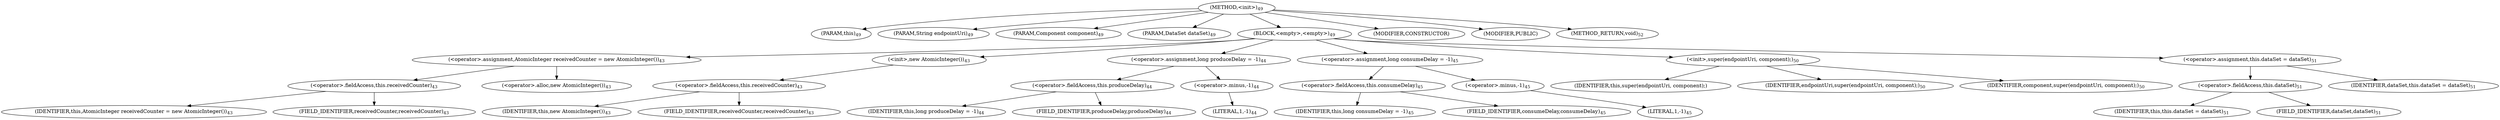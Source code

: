 digraph "&lt;init&gt;" {  
"75" [label = <(METHOD,&lt;init&gt;)<SUB>49</SUB>> ]
"4" [label = <(PARAM,this)<SUB>49</SUB>> ]
"76" [label = <(PARAM,String endpointUri)<SUB>49</SUB>> ]
"77" [label = <(PARAM,Component component)<SUB>49</SUB>> ]
"78" [label = <(PARAM,DataSet dataSet)<SUB>49</SUB>> ]
"79" [label = <(BLOCK,&lt;empty&gt;,&lt;empty&gt;)<SUB>49</SUB>> ]
"80" [label = <(&lt;operator&gt;.assignment,AtomicInteger receivedCounter = new AtomicInteger())<SUB>43</SUB>> ]
"81" [label = <(&lt;operator&gt;.fieldAccess,this.receivedCounter)<SUB>43</SUB>> ]
"82" [label = <(IDENTIFIER,this,AtomicInteger receivedCounter = new AtomicInteger())<SUB>43</SUB>> ]
"83" [label = <(FIELD_IDENTIFIER,receivedCounter,receivedCounter)<SUB>43</SUB>> ]
"84" [label = <(&lt;operator&gt;.alloc,new AtomicInteger())<SUB>43</SUB>> ]
"85" [label = <(&lt;init&gt;,new AtomicInteger())<SUB>43</SUB>> ]
"86" [label = <(&lt;operator&gt;.fieldAccess,this.receivedCounter)<SUB>43</SUB>> ]
"87" [label = <(IDENTIFIER,this,new AtomicInteger())<SUB>43</SUB>> ]
"88" [label = <(FIELD_IDENTIFIER,receivedCounter,receivedCounter)<SUB>43</SUB>> ]
"89" [label = <(&lt;operator&gt;.assignment,long produceDelay = -1)<SUB>44</SUB>> ]
"90" [label = <(&lt;operator&gt;.fieldAccess,this.produceDelay)<SUB>44</SUB>> ]
"91" [label = <(IDENTIFIER,this,long produceDelay = -1)<SUB>44</SUB>> ]
"92" [label = <(FIELD_IDENTIFIER,produceDelay,produceDelay)<SUB>44</SUB>> ]
"93" [label = <(&lt;operator&gt;.minus,-1)<SUB>44</SUB>> ]
"94" [label = <(LITERAL,1,-1)<SUB>44</SUB>> ]
"95" [label = <(&lt;operator&gt;.assignment,long consumeDelay = -1)<SUB>45</SUB>> ]
"96" [label = <(&lt;operator&gt;.fieldAccess,this.consumeDelay)<SUB>45</SUB>> ]
"97" [label = <(IDENTIFIER,this,long consumeDelay = -1)<SUB>45</SUB>> ]
"98" [label = <(FIELD_IDENTIFIER,consumeDelay,consumeDelay)<SUB>45</SUB>> ]
"99" [label = <(&lt;operator&gt;.minus,-1)<SUB>45</SUB>> ]
"100" [label = <(LITERAL,1,-1)<SUB>45</SUB>> ]
"101" [label = <(&lt;init&gt;,super(endpointUri, component);)<SUB>50</SUB>> ]
"3" [label = <(IDENTIFIER,this,super(endpointUri, component);)> ]
"102" [label = <(IDENTIFIER,endpointUri,super(endpointUri, component);)<SUB>50</SUB>> ]
"103" [label = <(IDENTIFIER,component,super(endpointUri, component);)<SUB>50</SUB>> ]
"104" [label = <(&lt;operator&gt;.assignment,this.dataSet = dataSet)<SUB>51</SUB>> ]
"105" [label = <(&lt;operator&gt;.fieldAccess,this.dataSet)<SUB>51</SUB>> ]
"5" [label = <(IDENTIFIER,this,this.dataSet = dataSet)<SUB>51</SUB>> ]
"106" [label = <(FIELD_IDENTIFIER,dataSet,dataSet)<SUB>51</SUB>> ]
"107" [label = <(IDENTIFIER,dataSet,this.dataSet = dataSet)<SUB>51</SUB>> ]
"108" [label = <(MODIFIER,CONSTRUCTOR)> ]
"109" [label = <(MODIFIER,PUBLIC)> ]
"110" [label = <(METHOD_RETURN,void)<SUB>52</SUB>> ]
  "75" -> "4" 
  "75" -> "76" 
  "75" -> "77" 
  "75" -> "78" 
  "75" -> "79" 
  "75" -> "108" 
  "75" -> "109" 
  "75" -> "110" 
  "79" -> "80" 
  "79" -> "85" 
  "79" -> "89" 
  "79" -> "95" 
  "79" -> "101" 
  "79" -> "104" 
  "80" -> "81" 
  "80" -> "84" 
  "81" -> "82" 
  "81" -> "83" 
  "85" -> "86" 
  "86" -> "87" 
  "86" -> "88" 
  "89" -> "90" 
  "89" -> "93" 
  "90" -> "91" 
  "90" -> "92" 
  "93" -> "94" 
  "95" -> "96" 
  "95" -> "99" 
  "96" -> "97" 
  "96" -> "98" 
  "99" -> "100" 
  "101" -> "3" 
  "101" -> "102" 
  "101" -> "103" 
  "104" -> "105" 
  "104" -> "107" 
  "105" -> "5" 
  "105" -> "106" 
}
